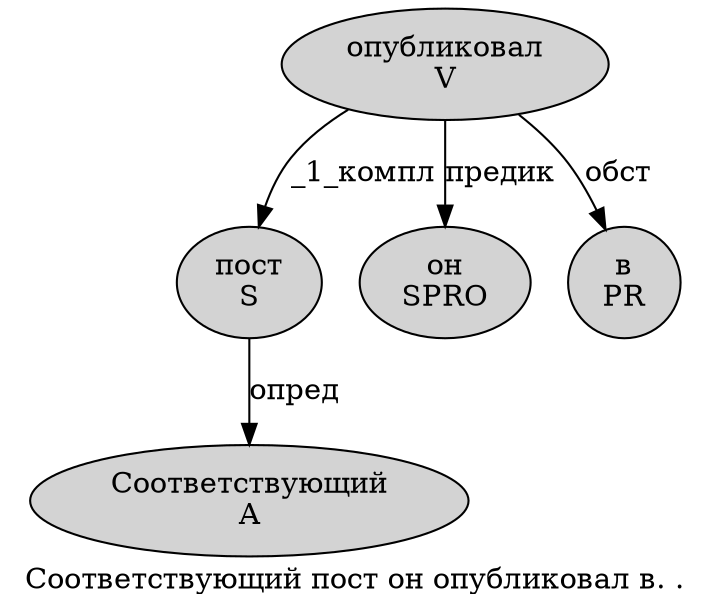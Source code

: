 digraph SENTENCE_868 {
	graph [label="Соответствующий пост он опубликовал в. ."]
	node [style=filled]
		0 [label="Соответствующий
A" color="" fillcolor=lightgray penwidth=1 shape=ellipse]
		1 [label="пост
S" color="" fillcolor=lightgray penwidth=1 shape=ellipse]
		2 [label="он
SPRO" color="" fillcolor=lightgray penwidth=1 shape=ellipse]
		3 [label="опубликовал
V" color="" fillcolor=lightgray penwidth=1 shape=ellipse]
		4 [label="в
PR" color="" fillcolor=lightgray penwidth=1 shape=ellipse]
			1 -> 0 [label="опред"]
			3 -> 1 [label="_1_компл"]
			3 -> 2 [label="предик"]
			3 -> 4 [label="обст"]
}